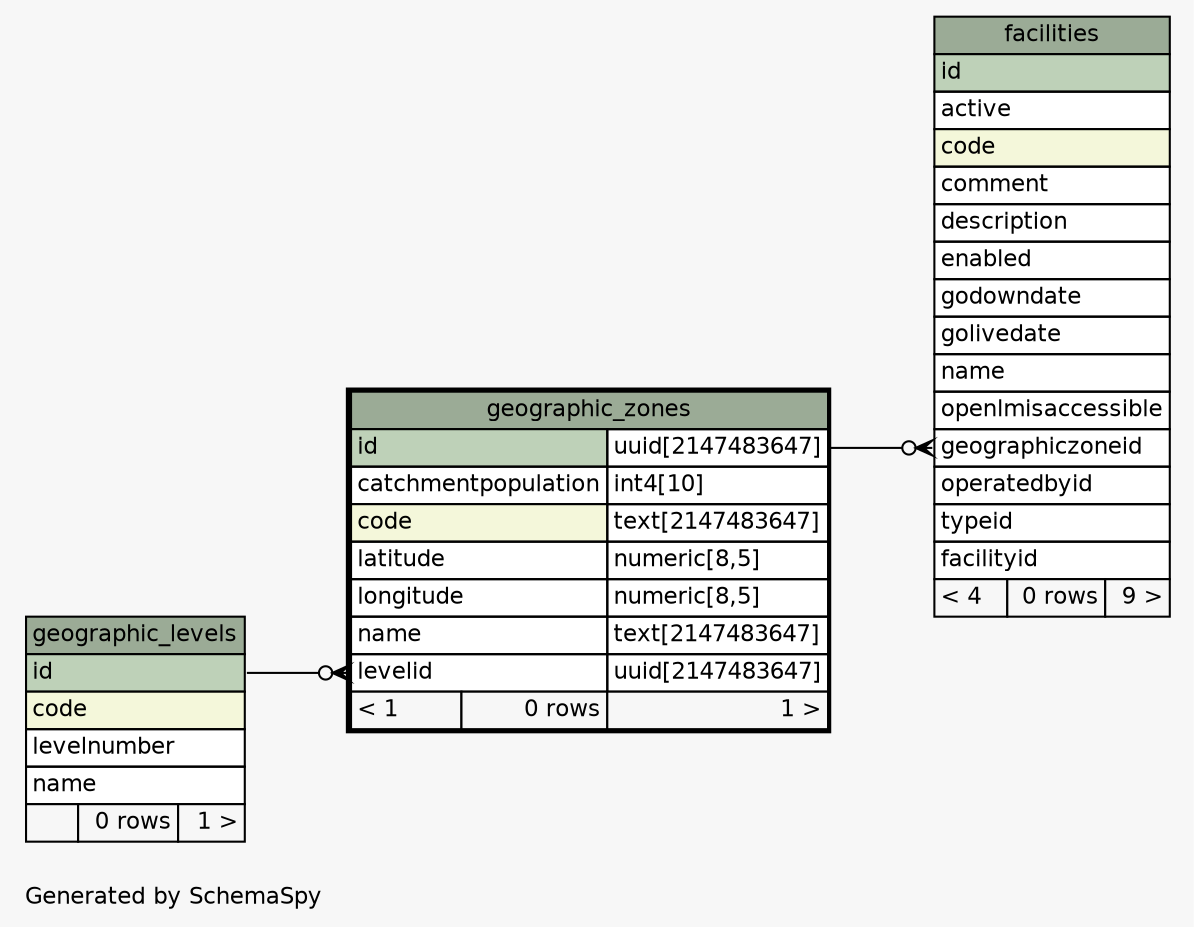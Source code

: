 // dot 2.38.0 on Linux 4.1.17-22.30.amzn1.x86_64
// SchemaSpy rev 590
digraph "oneDegreeRelationshipsDiagram" {
  graph [
    rankdir="RL"
    bgcolor="#f7f7f7"
    label="\nGenerated by SchemaSpy"
    labeljust="l"
    nodesep="0.18"
    ranksep="0.46"
    fontname="Helvetica"
    fontsize="11"
  ];
  node [
    fontname="Helvetica"
    fontsize="11"
    shape="plaintext"
  ];
  edge [
    arrowsize="0.8"
  ];
  "facilities":"geographiczoneid":w -> "geographic_zones":"id.type":e [arrowhead=none dir=back arrowtail=crowodot];
  "geographic_zones":"levelid":w -> "geographic_levels":"id":e [arrowhead=none dir=back arrowtail=crowodot];
  "facilities" [
    label=<
    <TABLE BORDER="0" CELLBORDER="1" CELLSPACING="0" BGCOLOR="#ffffff">
      <TR><TD COLSPAN="3" BGCOLOR="#9bab96" ALIGN="CENTER">facilities</TD></TR>
      <TR><TD PORT="id" COLSPAN="3" BGCOLOR="#bed1b8" ALIGN="LEFT">id</TD></TR>
      <TR><TD PORT="active" COLSPAN="3" ALIGN="LEFT">active</TD></TR>
      <TR><TD PORT="code" COLSPAN="3" BGCOLOR="#f4f7da" ALIGN="LEFT">code</TD></TR>
      <TR><TD PORT="comment" COLSPAN="3" ALIGN="LEFT">comment</TD></TR>
      <TR><TD PORT="description" COLSPAN="3" ALIGN="LEFT">description</TD></TR>
      <TR><TD PORT="enabled" COLSPAN="3" ALIGN="LEFT">enabled</TD></TR>
      <TR><TD PORT="godowndate" COLSPAN="3" ALIGN="LEFT">godowndate</TD></TR>
      <TR><TD PORT="golivedate" COLSPAN="3" ALIGN="LEFT">golivedate</TD></TR>
      <TR><TD PORT="name" COLSPAN="3" ALIGN="LEFT">name</TD></TR>
      <TR><TD PORT="openlmisaccessible" COLSPAN="3" ALIGN="LEFT">openlmisaccessible</TD></TR>
      <TR><TD PORT="geographiczoneid" COLSPAN="3" ALIGN="LEFT">geographiczoneid</TD></TR>
      <TR><TD PORT="operatedbyid" COLSPAN="3" ALIGN="LEFT">operatedbyid</TD></TR>
      <TR><TD PORT="typeid" COLSPAN="3" ALIGN="LEFT">typeid</TD></TR>
      <TR><TD PORT="facilityid" COLSPAN="3" ALIGN="LEFT">facilityid</TD></TR>
      <TR><TD ALIGN="LEFT" BGCOLOR="#f7f7f7">&lt; 4</TD><TD ALIGN="RIGHT" BGCOLOR="#f7f7f7">0 rows</TD><TD ALIGN="RIGHT" BGCOLOR="#f7f7f7">9 &gt;</TD></TR>
    </TABLE>>
    URL="facilities.html"
    tooltip="facilities"
  ];
  "geographic_levels" [
    label=<
    <TABLE BORDER="0" CELLBORDER="1" CELLSPACING="0" BGCOLOR="#ffffff">
      <TR><TD COLSPAN="3" BGCOLOR="#9bab96" ALIGN="CENTER">geographic_levels</TD></TR>
      <TR><TD PORT="id" COLSPAN="3" BGCOLOR="#bed1b8" ALIGN="LEFT">id</TD></TR>
      <TR><TD PORT="code" COLSPAN="3" BGCOLOR="#f4f7da" ALIGN="LEFT">code</TD></TR>
      <TR><TD PORT="levelnumber" COLSPAN="3" ALIGN="LEFT">levelnumber</TD></TR>
      <TR><TD PORT="name" COLSPAN="3" ALIGN="LEFT">name</TD></TR>
      <TR><TD ALIGN="LEFT" BGCOLOR="#f7f7f7">  </TD><TD ALIGN="RIGHT" BGCOLOR="#f7f7f7">0 rows</TD><TD ALIGN="RIGHT" BGCOLOR="#f7f7f7">1 &gt;</TD></TR>
    </TABLE>>
    URL="geographic_levels.html"
    tooltip="geographic_levels"
  ];
  "geographic_zones" [
    label=<
    <TABLE BORDER="2" CELLBORDER="1" CELLSPACING="0" BGCOLOR="#ffffff">
      <TR><TD COLSPAN="3" BGCOLOR="#9bab96" ALIGN="CENTER">geographic_zones</TD></TR>
      <TR><TD PORT="id" COLSPAN="2" BGCOLOR="#bed1b8" ALIGN="LEFT">id</TD><TD PORT="id.type" ALIGN="LEFT">uuid[2147483647]</TD></TR>
      <TR><TD PORT="catchmentpopulation" COLSPAN="2" ALIGN="LEFT">catchmentpopulation</TD><TD PORT="catchmentpopulation.type" ALIGN="LEFT">int4[10]</TD></TR>
      <TR><TD PORT="code" COLSPAN="2" BGCOLOR="#f4f7da" ALIGN="LEFT">code</TD><TD PORT="code.type" ALIGN="LEFT">text[2147483647]</TD></TR>
      <TR><TD PORT="latitude" COLSPAN="2" ALIGN="LEFT">latitude</TD><TD PORT="latitude.type" ALIGN="LEFT">numeric[8,5]</TD></TR>
      <TR><TD PORT="longitude" COLSPAN="2" ALIGN="LEFT">longitude</TD><TD PORT="longitude.type" ALIGN="LEFT">numeric[8,5]</TD></TR>
      <TR><TD PORT="name" COLSPAN="2" ALIGN="LEFT">name</TD><TD PORT="name.type" ALIGN="LEFT">text[2147483647]</TD></TR>
      <TR><TD PORT="levelid" COLSPAN="2" ALIGN="LEFT">levelid</TD><TD PORT="levelid.type" ALIGN="LEFT">uuid[2147483647]</TD></TR>
      <TR><TD ALIGN="LEFT" BGCOLOR="#f7f7f7">&lt; 1</TD><TD ALIGN="RIGHT" BGCOLOR="#f7f7f7">0 rows</TD><TD ALIGN="RIGHT" BGCOLOR="#f7f7f7">1 &gt;</TD></TR>
    </TABLE>>
    URL="geographic_zones.html"
    tooltip="geographic_zones"
  ];
}
